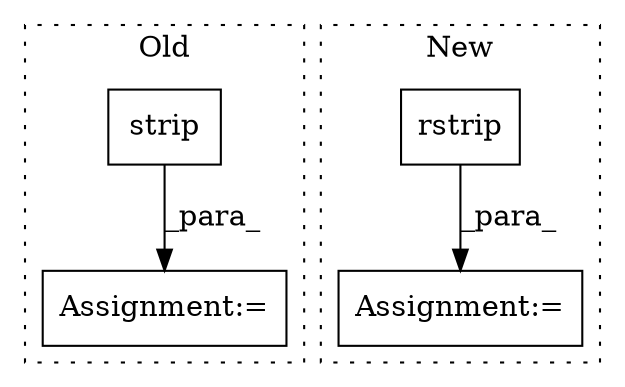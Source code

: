 digraph G {
subgraph cluster0 {
1 [label="strip" a="32" s="2343" l="7" shape="box"];
4 [label="Assignment:=" a="7" s="2331" l="1" shape="box"];
label = "Old";
style="dotted";
}
subgraph cluster1 {
2 [label="rstrip" a="32" s="7235" l="8" shape="box"];
3 [label="Assignment:=" a="7" s="7224" l="1" shape="box"];
label = "New";
style="dotted";
}
1 -> 4 [label="_para_"];
2 -> 3 [label="_para_"];
}